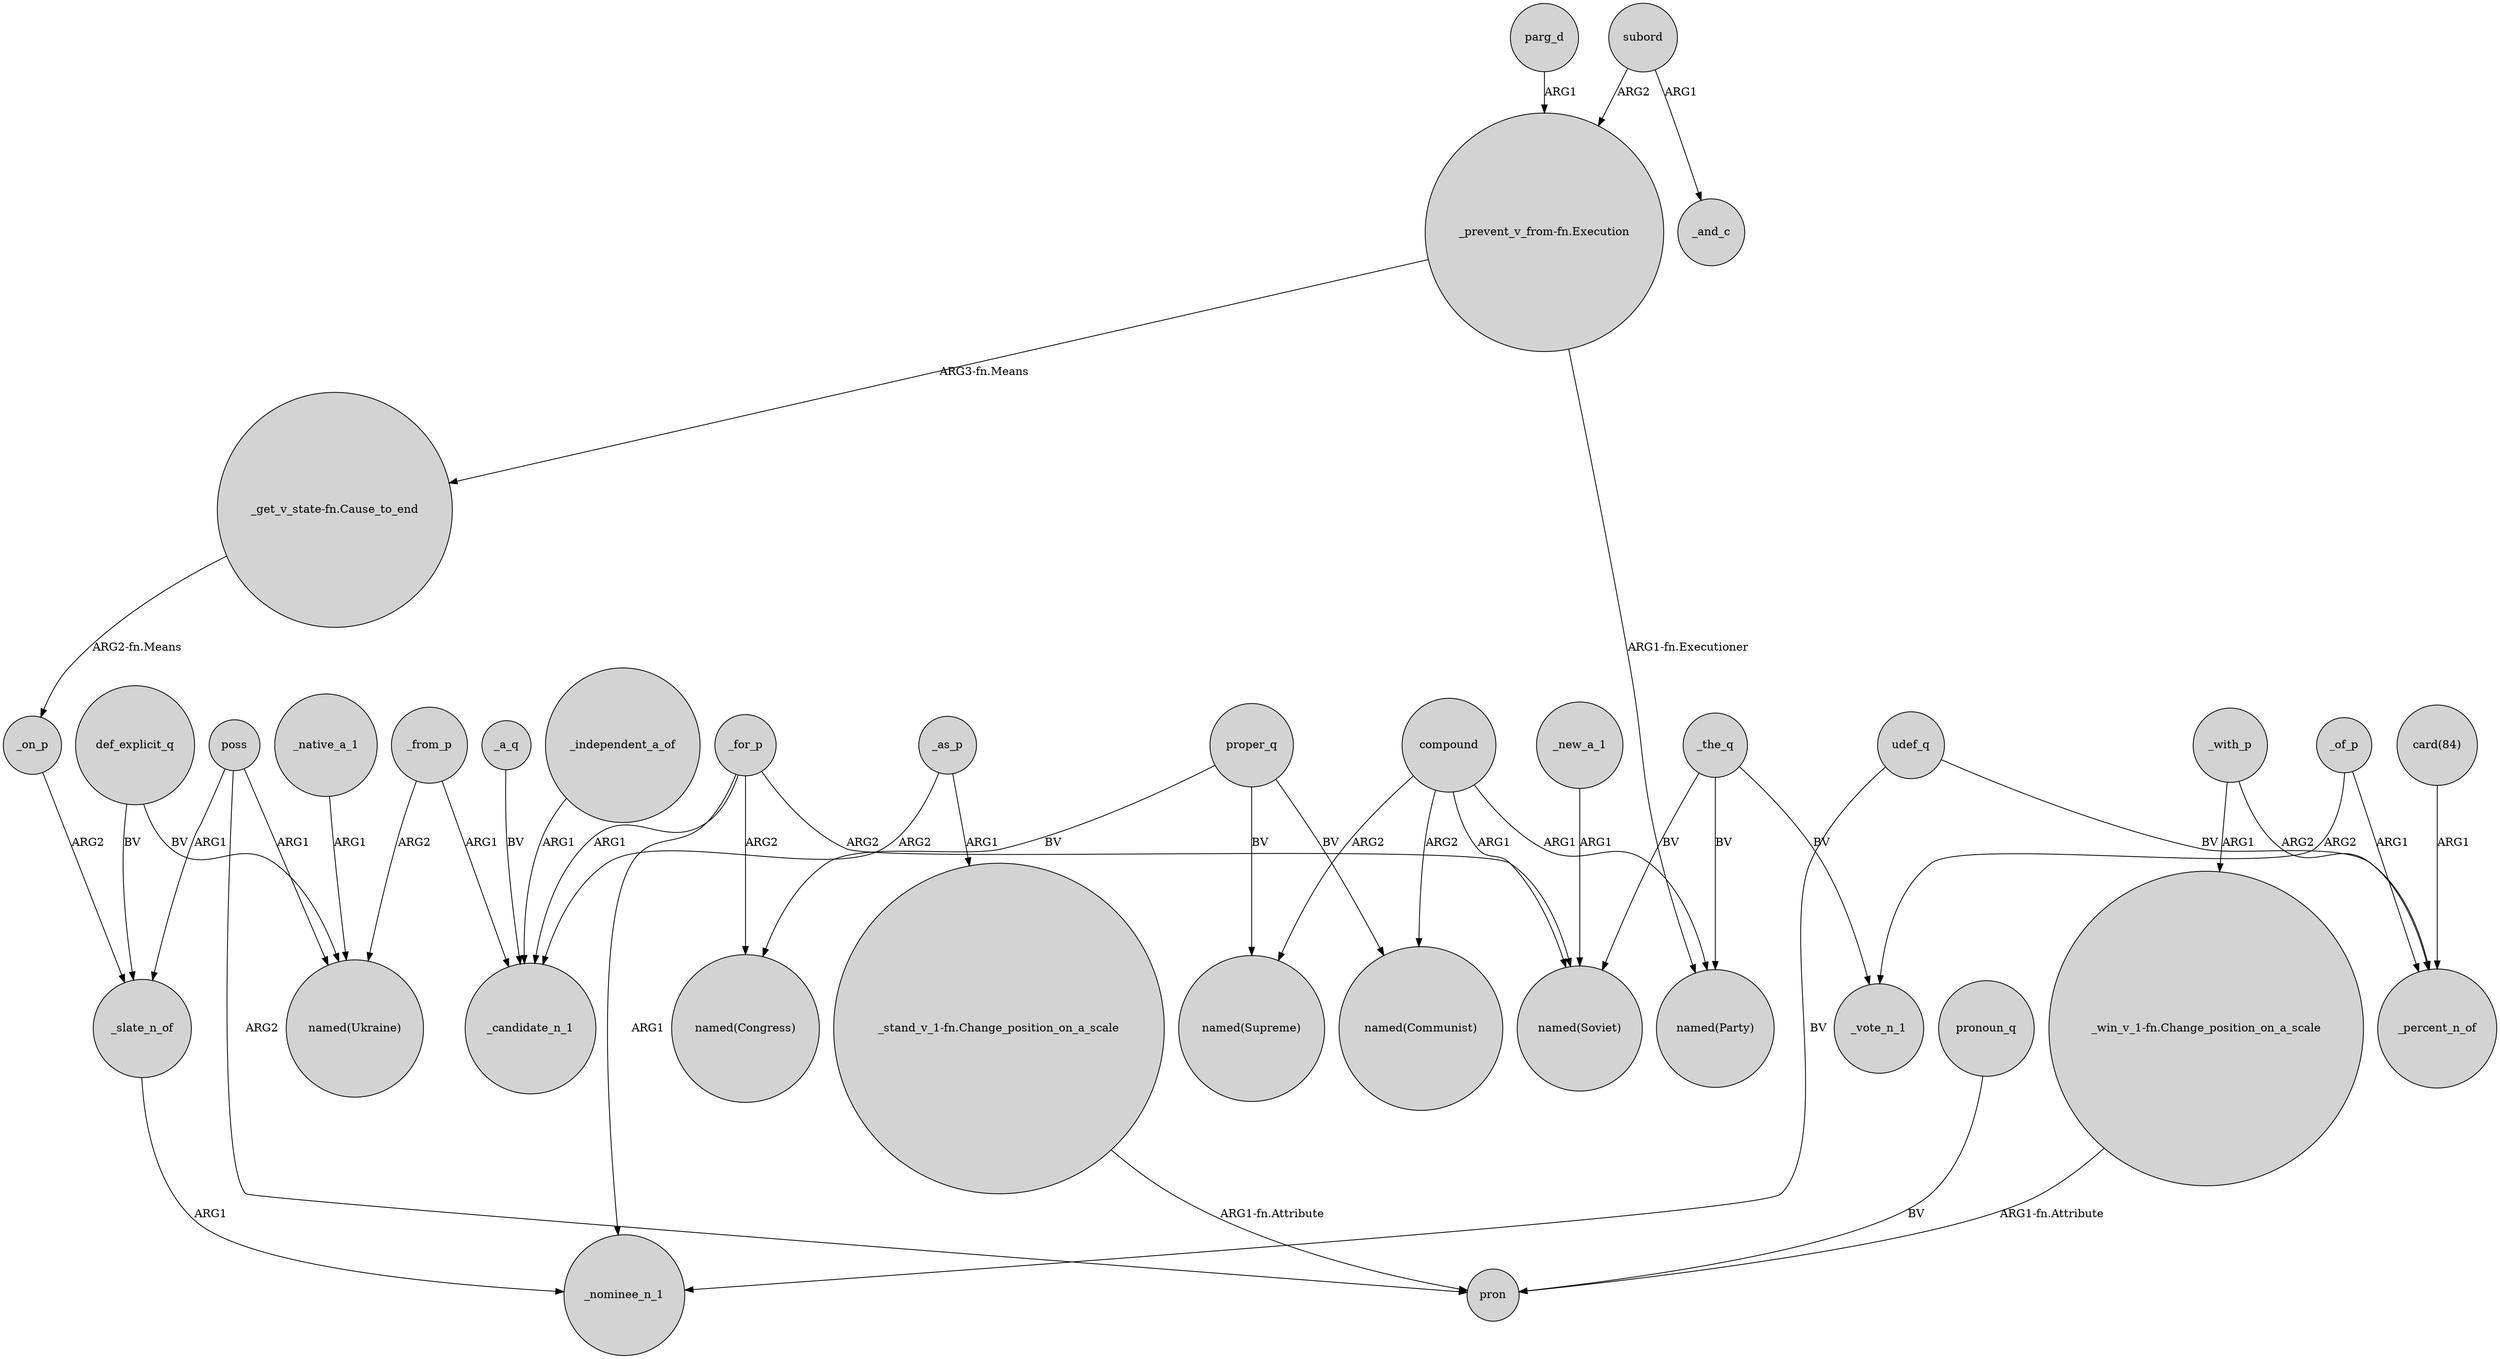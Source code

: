 digraph {
	node [shape=circle style=filled]
	_from_p -> _candidate_n_1 [label=ARG1]
	poss -> _slate_n_of [label=ARG1]
	"card(84)" -> _percent_n_of [label=ARG1]
	proper_q -> "named(Congress)" [label=BV]
	_with_p -> "_win_v_1-fn.Change_position_on_a_scale" [label=ARG1]
	"_get_v_state-fn.Cause_to_end" -> _on_p [label="ARG2-fn.Means"]
	compound -> "named(Supreme)" [label=ARG2]
	"_stand_v_1-fn.Change_position_on_a_scale" -> pron [label="ARG1-fn.Attribute"]
	_native_a_1 -> "named(Ukraine)" [label=ARG1]
	"_win_v_1-fn.Change_position_on_a_scale" -> pron [label="ARG1-fn.Attribute"]
	compound -> "named(Communist)" [label=ARG2]
	"_prevent_v_from-fn.Execution" -> "_get_v_state-fn.Cause_to_end" [label="ARG3-fn.Means"]
	_on_p -> _slate_n_of [label=ARG2]
	subord -> "_prevent_v_from-fn.Execution" [label=ARG2]
	_independent_a_of -> _candidate_n_1 [label=ARG1]
	_of_p -> _percent_n_of [label=ARG1]
	_from_p -> "named(Ukraine)" [label=ARG2]
	_a_q -> _candidate_n_1 [label=BV]
	def_explicit_q -> "named(Ukraine)" [label=BV]
	pronoun_q -> pron [label=BV]
	poss -> pron [label=ARG2]
	_the_q -> "named(Party)" [label=BV]
	udef_q -> _nominee_n_1 [label=BV]
	_for_p -> "named(Soviet)" [label=ARG2]
	udef_q -> _percent_n_of [label=BV]
	compound -> "named(Soviet)" [label=ARG1]
	compound -> "named(Party)" [label=ARG1]
	"_prevent_v_from-fn.Execution" -> "named(Party)" [label="ARG1-fn.Executioner"]
	_slate_n_of -> _nominee_n_1 [label=ARG1]
	def_explicit_q -> _slate_n_of [label=BV]
	_the_q -> _vote_n_1 [label=BV]
	_as_p -> _candidate_n_1 [label=ARG2]
	_the_q -> "named(Soviet)" [label=BV]
	proper_q -> "named(Communist)" [label=BV]
	_of_p -> _vote_n_1 [label=ARG2]
	poss -> "named(Ukraine)" [label=ARG1]
	parg_d -> "_prevent_v_from-fn.Execution" [label=ARG1]
	_for_p -> _nominee_n_1 [label=ARG1]
	proper_q -> "named(Supreme)" [label=BV]
	subord -> _and_c [label=ARG1]
	_for_p -> "named(Congress)" [label=ARG2]
	_with_p -> _percent_n_of [label=ARG2]
	_for_p -> _candidate_n_1 [label=ARG1]
	_as_p -> "_stand_v_1-fn.Change_position_on_a_scale" [label=ARG1]
	_new_a_1 -> "named(Soviet)" [label=ARG1]
}
